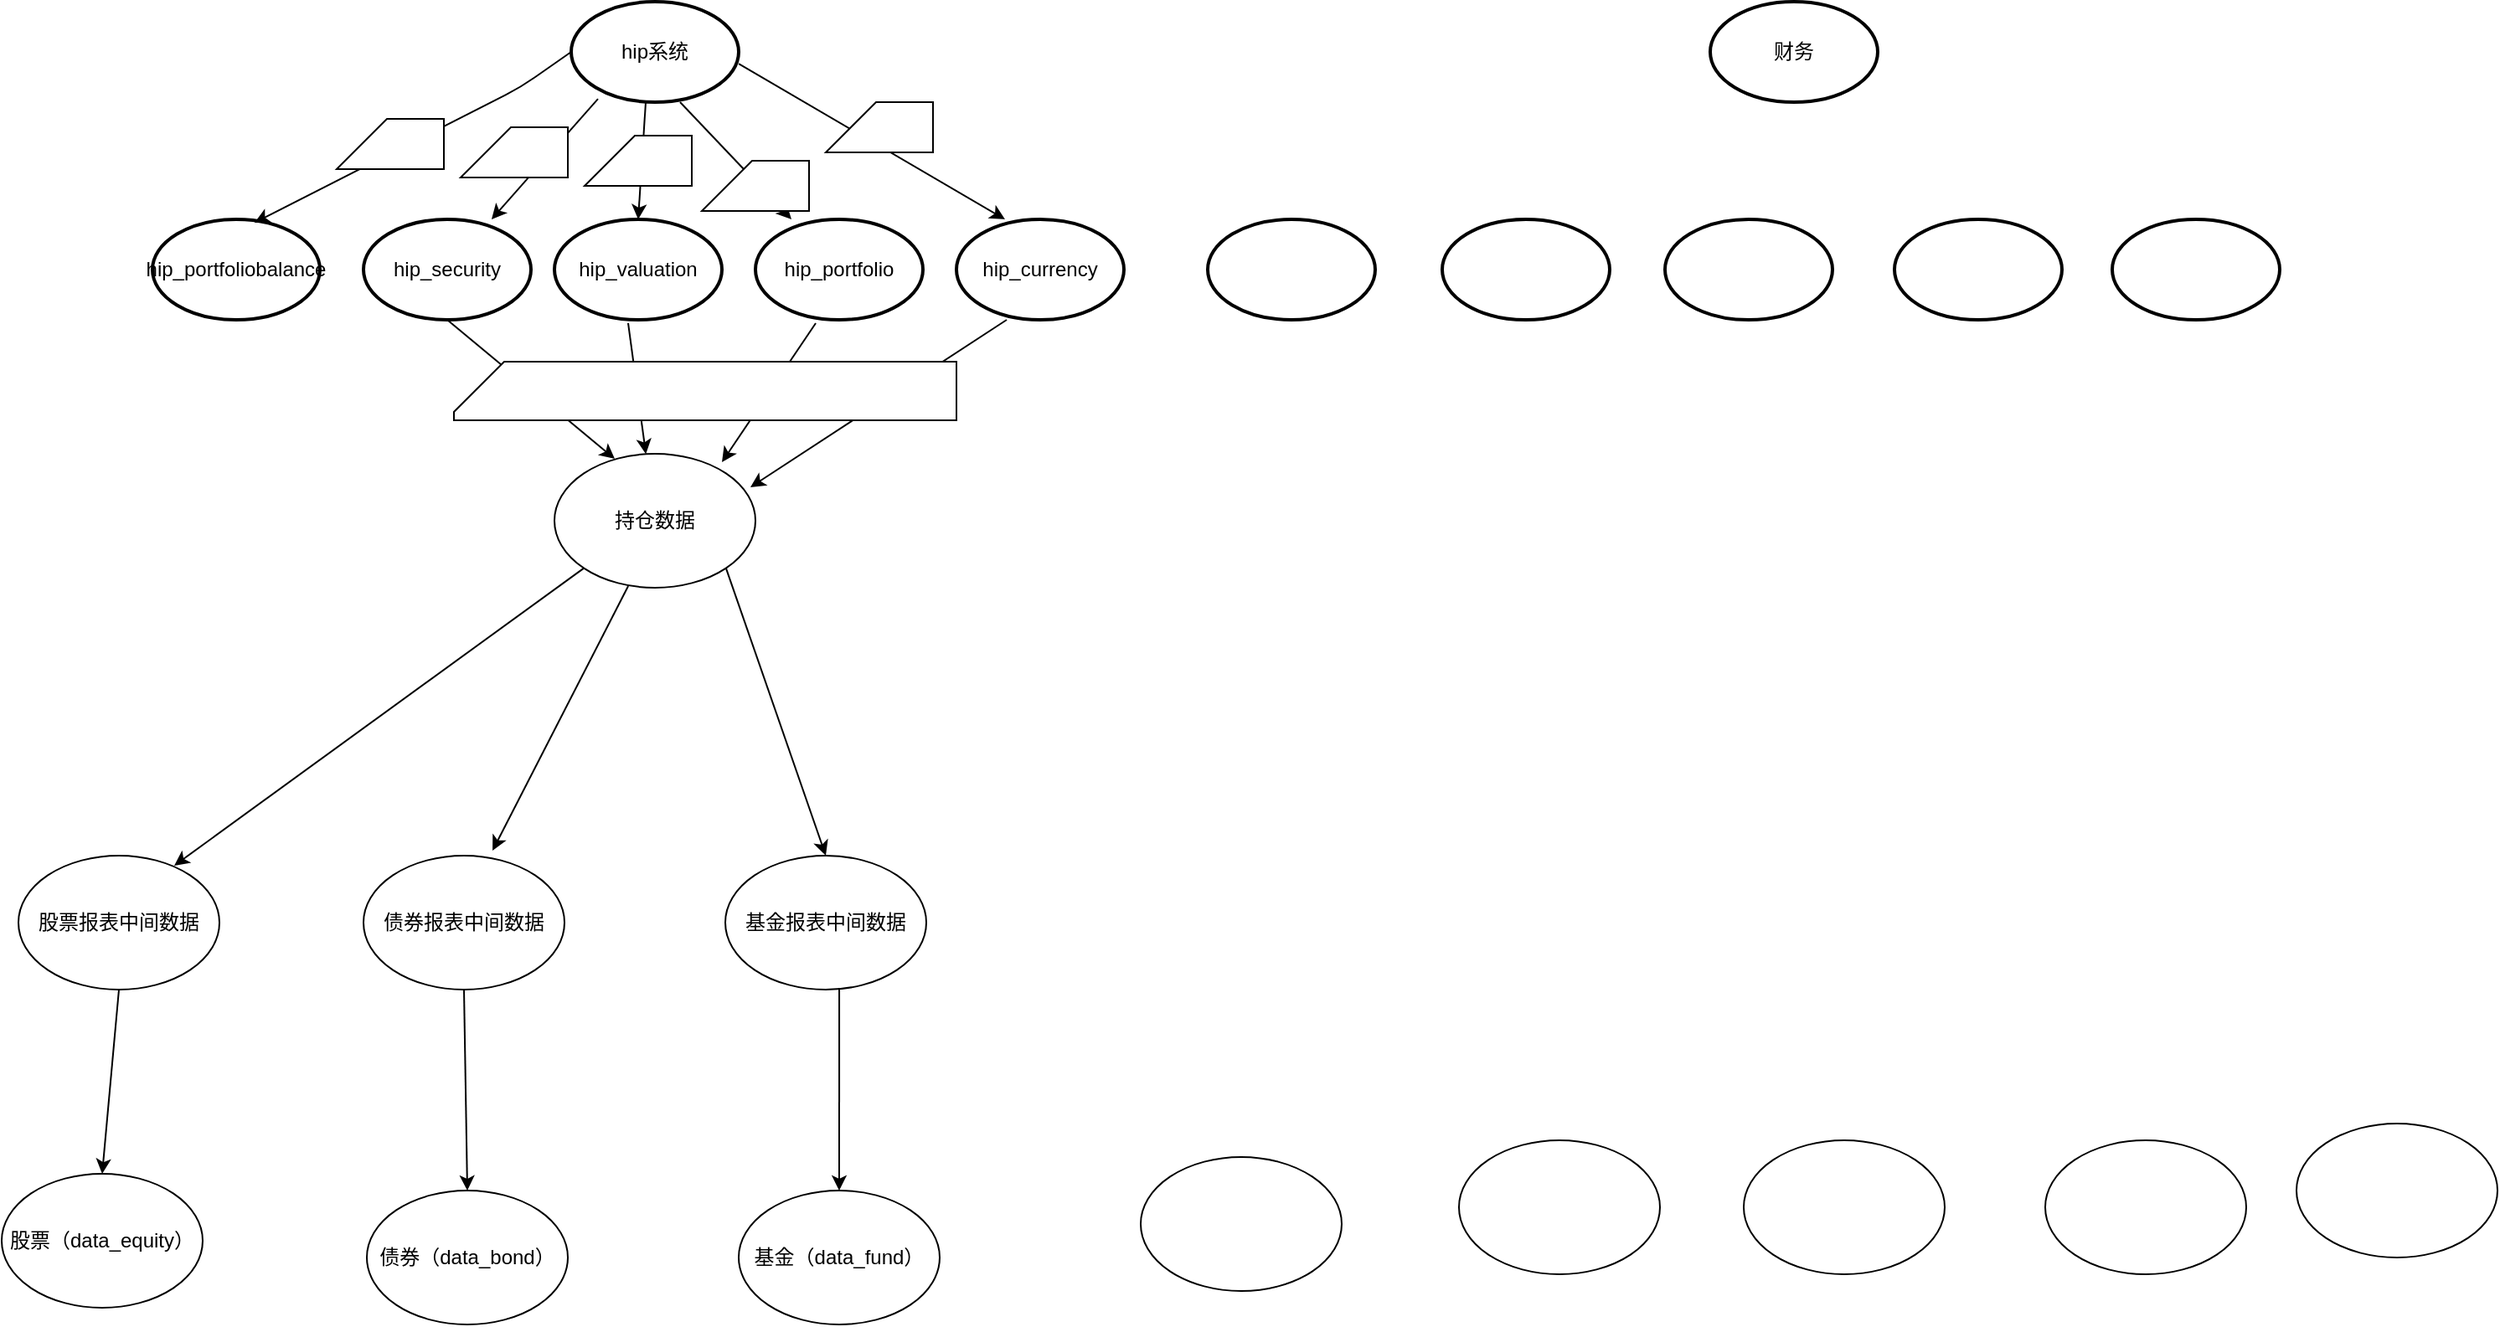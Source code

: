 <mxfile version="10.6.7" type="github"><diagram id="_zzg6bZu23BL-Gkt21Bl" name="Page-1"><mxGraphModel dx="2461" dy="1934" grid="1" gridSize="10" guides="1" tooltips="1" connect="1" arrows="1" fold="1" page="1" pageScale="1" pageWidth="827" pageHeight="1169" math="0" shadow="0"><root><mxCell id="0"/><mxCell id="1" parent="0"/><mxCell id="X9LPVklsuCAL408ApYlD-1" value="" style="strokeWidth=2;html=1;shape=mxgraph.flowchart.start_1;whiteSpace=wrap;" parent="1" vertex="1"><mxGeometry x="90" y="60" width="100" height="60" as="geometry"/></mxCell><mxCell id="X9LPVklsuCAL408ApYlD-2" value="hip_portfoliobalance" style="strokeWidth=2;html=1;shape=mxgraph.flowchart.start_1;whiteSpace=wrap;" parent="1" vertex="1"><mxGeometry x="-540" y="60" width="100" height="60" as="geometry"/></mxCell><mxCell id="X9LPVklsuCAL408ApYlD-3" value="" style="strokeWidth=2;html=1;shape=mxgraph.flowchart.start_1;whiteSpace=wrap;" parent="1" vertex="1"><mxGeometry x="230" y="60" width="100" height="60" as="geometry"/></mxCell><mxCell id="X9LPVklsuCAL408ApYlD-4" value="" style="strokeWidth=2;html=1;shape=mxgraph.flowchart.start_1;whiteSpace=wrap;" parent="1" vertex="1"><mxGeometry x="363" y="60" width="100" height="60" as="geometry"/></mxCell><mxCell id="X9LPVklsuCAL408ApYlD-5" value="" style="strokeWidth=2;html=1;shape=mxgraph.flowchart.start_1;whiteSpace=wrap;" parent="1" vertex="1"><mxGeometry x="500" y="60" width="100" height="60" as="geometry"/></mxCell><mxCell id="X9LPVklsuCAL408ApYlD-6" value="" style="strokeWidth=2;html=1;shape=mxgraph.flowchart.start_1;whiteSpace=wrap;" parent="1" vertex="1"><mxGeometry x="630" y="60" width="100" height="60" as="geometry"/></mxCell><mxCell id="X9LPVklsuCAL408ApYlD-7" value="hip_currency" style="strokeWidth=2;html=1;shape=mxgraph.flowchart.start_1;whiteSpace=wrap;" parent="1" vertex="1"><mxGeometry x="-60" y="60" width="100" height="60" as="geometry"/></mxCell><mxCell id="X9LPVklsuCAL408ApYlD-8" value="hip_portfolio" style="strokeWidth=2;html=1;shape=mxgraph.flowchart.start_1;whiteSpace=wrap;" parent="1" vertex="1"><mxGeometry x="-180" y="60" width="100" height="60" as="geometry"/></mxCell><mxCell id="X9LPVklsuCAL408ApYlD-9" value="hip_valuation" style="strokeWidth=2;html=1;shape=mxgraph.flowchart.start_1;whiteSpace=wrap;" parent="1" vertex="1"><mxGeometry x="-300" y="60" width="100" height="60" as="geometry"/></mxCell><mxCell id="X9LPVklsuCAL408ApYlD-10" value="hip_security" style="strokeWidth=2;html=1;shape=mxgraph.flowchart.start_1;whiteSpace=wrap;" parent="1" vertex="1"><mxGeometry x="-414" y="60" width="100" height="60" as="geometry"/></mxCell><mxCell id="X9LPVklsuCAL408ApYlD-11" value="hip系统" style="strokeWidth=2;html=1;shape=mxgraph.flowchart.start_1;whiteSpace=wrap;" parent="1" vertex="1"><mxGeometry x="-290" y="-70" width="100" height="60" as="geometry"/></mxCell><mxCell id="X9LPVklsuCAL408ApYlD-12" value="财务" style="strokeWidth=2;html=1;shape=mxgraph.flowchart.start_1;whiteSpace=wrap;" parent="1" vertex="1"><mxGeometry x="390" y="-70" width="100" height="60" as="geometry"/></mxCell><mxCell id="X9LPVklsuCAL408ApYlD-14" value="" style="endArrow=classic;html=1;exitX=0.16;exitY=0.967;exitDx=0;exitDy=0;exitPerimeter=0;" parent="1" source="X9LPVklsuCAL408ApYlD-11" target="X9LPVklsuCAL408ApYlD-10" edge="1"><mxGeometry width="50" height="50" relative="1" as="geometry"><mxPoint x="-410" y="350" as="sourcePoint"/><mxPoint x="-360" y="300" as="targetPoint"/></mxGeometry></mxCell><mxCell id="X9LPVklsuCAL408ApYlD-15" value="" style="endArrow=classic;html=1;entryX=0.5;entryY=0;entryDx=0;entryDy=0;entryPerimeter=0;exitX=0.145;exitY=0.855;exitDx=0;exitDy=0;exitPerimeter=0;" parent="1" target="X9LPVklsuCAL408ApYlD-9" edge="1"><mxGeometry width="50" height="50" relative="1" as="geometry"><mxPoint x="-245.5" y="-10" as="sourcePoint"/><mxPoint x="-334.5" y="69" as="targetPoint"/></mxGeometry></mxCell><mxCell id="X9LPVklsuCAL408ApYlD-16" value="" style="endArrow=classic;html=1;entryX=0.29;entryY=0;entryDx=0;entryDy=0;entryPerimeter=0;exitX=1;exitY=0.617;exitDx=0;exitDy=0;exitPerimeter=0;" parent="1" source="X9LPVklsuCAL408ApYlD-11" target="X9LPVklsuCAL408ApYlD-7" edge="1"><mxGeometry width="50" height="50" relative="1" as="geometry"><mxPoint x="-161" y="-10" as="sourcePoint"/><mxPoint x="-250" y="69" as="targetPoint"/></mxGeometry></mxCell><mxCell id="X9LPVklsuCAL408ApYlD-17" value="" style="endArrow=classic;html=1;exitX=0.145;exitY=0.855;exitDx=0;exitDy=0;exitPerimeter=0;" parent="1" target="X9LPVklsuCAL408ApYlD-8" edge="1"><mxGeometry width="50" height="50" relative="1" as="geometry"><mxPoint x="-225" y="-10" as="sourcePoint"/><mxPoint x="-314" y="69" as="targetPoint"/></mxGeometry></mxCell><mxCell id="X9LPVklsuCAL408ApYlD-18" value="" style="endArrow=classic;html=1;entryX=0.61;entryY=0.033;entryDx=0;entryDy=0;entryPerimeter=0;exitX=0;exitY=0.5;exitDx=0;exitDy=0;exitPerimeter=0;" parent="1" source="X9LPVklsuCAL408ApYlD-11" target="X9LPVklsuCAL408ApYlD-2" edge="1"><mxGeometry width="50" height="50" relative="1" as="geometry"><mxPoint x="-280" y="-19" as="sourcePoint"/><mxPoint x="-379" y="60" as="targetPoint"/><Array as="points"><mxPoint x="-320" y="-19"/></Array></mxGeometry></mxCell><mxCell id="X9LPVklsuCAL408ApYlD-20" value="" style="shape=card;whiteSpace=wrap;html=1;" parent="1" vertex="1"><mxGeometry x="-212" y="25" width="64" height="30" as="geometry"/></mxCell><mxCell id="X9LPVklsuCAL408ApYlD-21" value="" style="shape=card;whiteSpace=wrap;html=1;" parent="1" vertex="1"><mxGeometry x="-282" y="10" width="64" height="30" as="geometry"/></mxCell><mxCell id="X9LPVklsuCAL408ApYlD-22" value="" style="shape=card;whiteSpace=wrap;html=1;" parent="1" vertex="1"><mxGeometry x="-356" y="5" width="64" height="30" as="geometry"/></mxCell><mxCell id="X9LPVklsuCAL408ApYlD-25" value="" style="shape=card;whiteSpace=wrap;html=1;" parent="1" vertex="1"><mxGeometry x="-430" width="64" height="30" as="geometry"/></mxCell><mxCell id="X9LPVklsuCAL408ApYlD-27" value="" style="shape=card;whiteSpace=wrap;html=1;" parent="1" vertex="1"><mxGeometry x="-138" y="-10" width="64" height="30" as="geometry"/></mxCell><mxCell id="X9LPVklsuCAL408ApYlD-28" value="持仓数据" style="ellipse;whiteSpace=wrap;html=1;" parent="1" vertex="1"><mxGeometry x="-300" y="200" width="120" height="80" as="geometry"/></mxCell><mxCell id="d4HCnCp6KsOMvdcdNzOe-1" value="股票（data_equity）" style="ellipse;whiteSpace=wrap;html=1;" parent="1" vertex="1"><mxGeometry x="-630" y="630" width="120" height="80" as="geometry"/></mxCell><mxCell id="d4HCnCp6KsOMvdcdNzOe-2" value="债券（data_bond）" style="ellipse;whiteSpace=wrap;html=1;" parent="1" vertex="1"><mxGeometry x="-412" y="640" width="120" height="80" as="geometry"/></mxCell><mxCell id="d4HCnCp6KsOMvdcdNzOe-3" value="基金（data_fund）" style="ellipse;whiteSpace=wrap;html=1;" parent="1" vertex="1"><mxGeometry x="-190" y="640" width="120" height="80" as="geometry"/></mxCell><mxCell id="d4HCnCp6KsOMvdcdNzOe-4" value="" style="ellipse;whiteSpace=wrap;html=1;" parent="1" vertex="1"><mxGeometry x="50" y="620" width="120" height="80" as="geometry"/></mxCell><mxCell id="d4HCnCp6KsOMvdcdNzOe-6" value="" style="ellipse;whiteSpace=wrap;html=1;" parent="1" vertex="1"><mxGeometry x="740" y="600" width="120" height="80" as="geometry"/></mxCell><mxCell id="d4HCnCp6KsOMvdcdNzOe-7" value="" style="ellipse;whiteSpace=wrap;html=1;" parent="1" vertex="1"><mxGeometry x="590" y="610" width="120" height="80" as="geometry"/></mxCell><mxCell id="d4HCnCp6KsOMvdcdNzOe-8" value="" style="ellipse;whiteSpace=wrap;html=1;" parent="1" vertex="1"><mxGeometry x="410" y="610" width="120" height="80" as="geometry"/></mxCell><mxCell id="d4HCnCp6KsOMvdcdNzOe-9" value="" style="ellipse;whiteSpace=wrap;html=1;" parent="1" vertex="1"><mxGeometry x="240" y="610" width="120" height="80" as="geometry"/></mxCell><mxCell id="d4HCnCp6KsOMvdcdNzOe-14" value="" style="endArrow=classic;html=1;exitX=0.5;exitY=1;exitDx=0;exitDy=0;exitPerimeter=0;entryX=0.3;entryY=0.038;entryDx=0;entryDy=0;entryPerimeter=0;" parent="1" source="X9LPVklsuCAL408ApYlD-10" target="X9LPVklsuCAL408ApYlD-28" edge="1"><mxGeometry width="50" height="50" relative="1" as="geometry"><mxPoint x="-610" y="600" as="sourcePoint"/><mxPoint x="-560" y="550" as="targetPoint"/></mxGeometry></mxCell><mxCell id="d4HCnCp6KsOMvdcdNzOe-17" value="" style="endArrow=classic;html=1;exitX=0.3;exitY=1;exitDx=0;exitDy=0;exitPerimeter=0;entryX=0.975;entryY=0.25;entryDx=0;entryDy=0;entryPerimeter=0;" parent="1" source="X9LPVklsuCAL408ApYlD-7" target="X9LPVklsuCAL408ApYlD-28" edge="1"><mxGeometry width="50" height="50" relative="1" as="geometry"><mxPoint x="-334" y="150" as="sourcePoint"/><mxPoint x="-234" y="233" as="targetPoint"/></mxGeometry></mxCell><mxCell id="d4HCnCp6KsOMvdcdNzOe-18" value="" style="endArrow=classic;html=1;exitX=0.44;exitY=1.033;exitDx=0;exitDy=0;exitPerimeter=0;" parent="1" source="X9LPVklsuCAL408ApYlD-9" target="X9LPVklsuCAL408ApYlD-28" edge="1"><mxGeometry width="50" height="50" relative="1" as="geometry"><mxPoint x="-268" y="150" as="sourcePoint"/><mxPoint x="-168" y="233" as="targetPoint"/></mxGeometry></mxCell><mxCell id="d4HCnCp6KsOMvdcdNzOe-19" value="" style="endArrow=classic;html=1;exitX=0.36;exitY=1.033;exitDx=0;exitDy=0;exitPerimeter=0;" parent="1" source="X9LPVklsuCAL408ApYlD-8" edge="1"><mxGeometry width="50" height="50" relative="1" as="geometry"><mxPoint x="-314" y="170" as="sourcePoint"/><mxPoint x="-200" y="205" as="targetPoint"/></mxGeometry></mxCell><mxCell id="d4HCnCp6KsOMvdcdNzOe-21" value="" style="shape=card;whiteSpace=wrap;html=1;" parent="1" vertex="1"><mxGeometry x="-360" y="145" width="300" height="35" as="geometry"/></mxCell><mxCell id="Kb26Uaxc4G3ym9QuDknG-4" value="股票报表中间数据" style="ellipse;whiteSpace=wrap;html=1;" vertex="1" parent="1"><mxGeometry x="-620" y="440" width="120" height="80" as="geometry"/></mxCell><mxCell id="Kb26Uaxc4G3ym9QuDknG-5" value="债券报表中间数据" style="ellipse;whiteSpace=wrap;html=1;" vertex="1" parent="1"><mxGeometry x="-414" y="440" width="120" height="80" as="geometry"/></mxCell><mxCell id="Kb26Uaxc4G3ym9QuDknG-6" value="基金报表中间数据" style="ellipse;whiteSpace=wrap;html=1;" vertex="1" parent="1"><mxGeometry x="-198" y="440" width="120" height="80" as="geometry"/></mxCell><mxCell id="Kb26Uaxc4G3ym9QuDknG-7" value="" style="endArrow=classic;html=1;exitX=0;exitY=1;exitDx=0;exitDy=0;entryX=0.775;entryY=0.075;entryDx=0;entryDy=0;entryPerimeter=0;" edge="1" parent="1" source="X9LPVklsuCAL408ApYlD-28" target="Kb26Uaxc4G3ym9QuDknG-4"><mxGeometry width="50" height="50" relative="1" as="geometry"><mxPoint x="-630" y="790" as="sourcePoint"/><mxPoint x="-580" y="740" as="targetPoint"/></mxGeometry></mxCell><mxCell id="Kb26Uaxc4G3ym9QuDknG-8" value="" style="endArrow=classic;html=1;exitX=0.367;exitY=0.988;exitDx=0;exitDy=0;exitPerimeter=0;entryX=0.642;entryY=-0.037;entryDx=0;entryDy=0;entryPerimeter=0;" edge="1" parent="1" source="X9LPVklsuCAL408ApYlD-28" target="Kb26Uaxc4G3ym9QuDknG-5"><mxGeometry width="50" height="50" relative="1" as="geometry"><mxPoint x="-630" y="790" as="sourcePoint"/><mxPoint x="-580" y="740" as="targetPoint"/></mxGeometry></mxCell><mxCell id="Kb26Uaxc4G3ym9QuDknG-9" value="" style="endArrow=classic;html=1;exitX=1;exitY=1;exitDx=0;exitDy=0;entryX=0.5;entryY=0;entryDx=0;entryDy=0;" edge="1" parent="1" source="X9LPVklsuCAL408ApYlD-28" target="Kb26Uaxc4G3ym9QuDknG-6"><mxGeometry width="50" height="50" relative="1" as="geometry"><mxPoint x="-630" y="790" as="sourcePoint"/><mxPoint x="-580" y="740" as="targetPoint"/></mxGeometry></mxCell><mxCell id="Kb26Uaxc4G3ym9QuDknG-10" value="" style="endArrow=classic;html=1;exitX=0.5;exitY=1;exitDx=0;exitDy=0;" edge="1" parent="1" source="Kb26Uaxc4G3ym9QuDknG-4"><mxGeometry width="50" height="50" relative="1" as="geometry"><mxPoint x="-630" y="790" as="sourcePoint"/><mxPoint x="-570" y="630" as="targetPoint"/></mxGeometry></mxCell><mxCell id="Kb26Uaxc4G3ym9QuDknG-11" value="" style="endArrow=classic;html=1;exitX=0.5;exitY=1;exitDx=0;exitDy=0;entryX=0.5;entryY=0;entryDx=0;entryDy=0;" edge="1" parent="1" source="Kb26Uaxc4G3ym9QuDknG-5" target="d4HCnCp6KsOMvdcdNzOe-2"><mxGeometry width="50" height="50" relative="1" as="geometry"><mxPoint x="-630" y="790" as="sourcePoint"/><mxPoint x="-580" y="740" as="targetPoint"/></mxGeometry></mxCell><mxCell id="Kb26Uaxc4G3ym9QuDknG-12" value="" style="endArrow=classic;html=1;exitX=0.567;exitY=0.988;exitDx=0;exitDy=0;exitPerimeter=0;" edge="1" parent="1" source="Kb26Uaxc4G3ym9QuDknG-6" target="d4HCnCp6KsOMvdcdNzOe-3"><mxGeometry width="50" height="50" relative="1" as="geometry"><mxPoint x="-630" y="790" as="sourcePoint"/><mxPoint x="-580" y="740" as="targetPoint"/></mxGeometry></mxCell></root></mxGraphModel></diagram></mxfile>